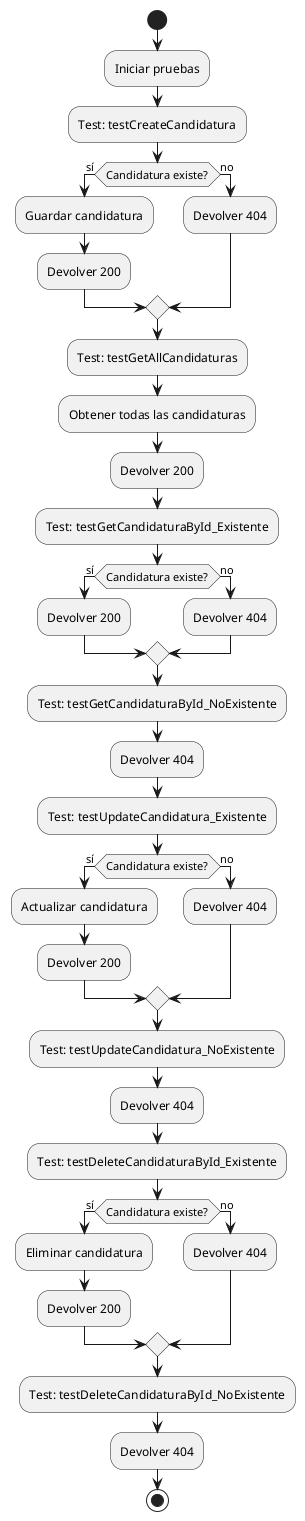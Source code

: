 @startuml
start

:Iniciar pruebas;

:Test: testCreateCandidatura;
if (Candidatura existe?) then (sí)
    :Guardar candidatura;
    :Devolver 200;
else (no)
    :Devolver 404;
endif

:Test: testGetAllCandidaturas;
:Obtener todas las candidaturas;
:Devolver 200;

:Test: testGetCandidaturaById_Existente;
if (Candidatura existe?) then (sí)
    :Devolver 200;
else (no)
    :Devolver 404;
endif

:Test: testGetCandidaturaById_NoExistente;
:Devolver 404;

:Test: testUpdateCandidatura_Existente;
if (Candidatura existe?) then (sí)
    :Actualizar candidatura;
    :Devolver 200;
else (no)
    :Devolver 404;
endif

:Test: testUpdateCandidatura_NoExistente;
:Devolver 404;

:Test: testDeleteCandidaturaById_Existente;
if (Candidatura existe?) then (sí)
    :Eliminar candidatura;
    :Devolver 200;
else (no)
    :Devolver 404;
endif

:Test: testDeleteCandidaturaById_NoExistente;
:Devolver 404;

stop
@enduml